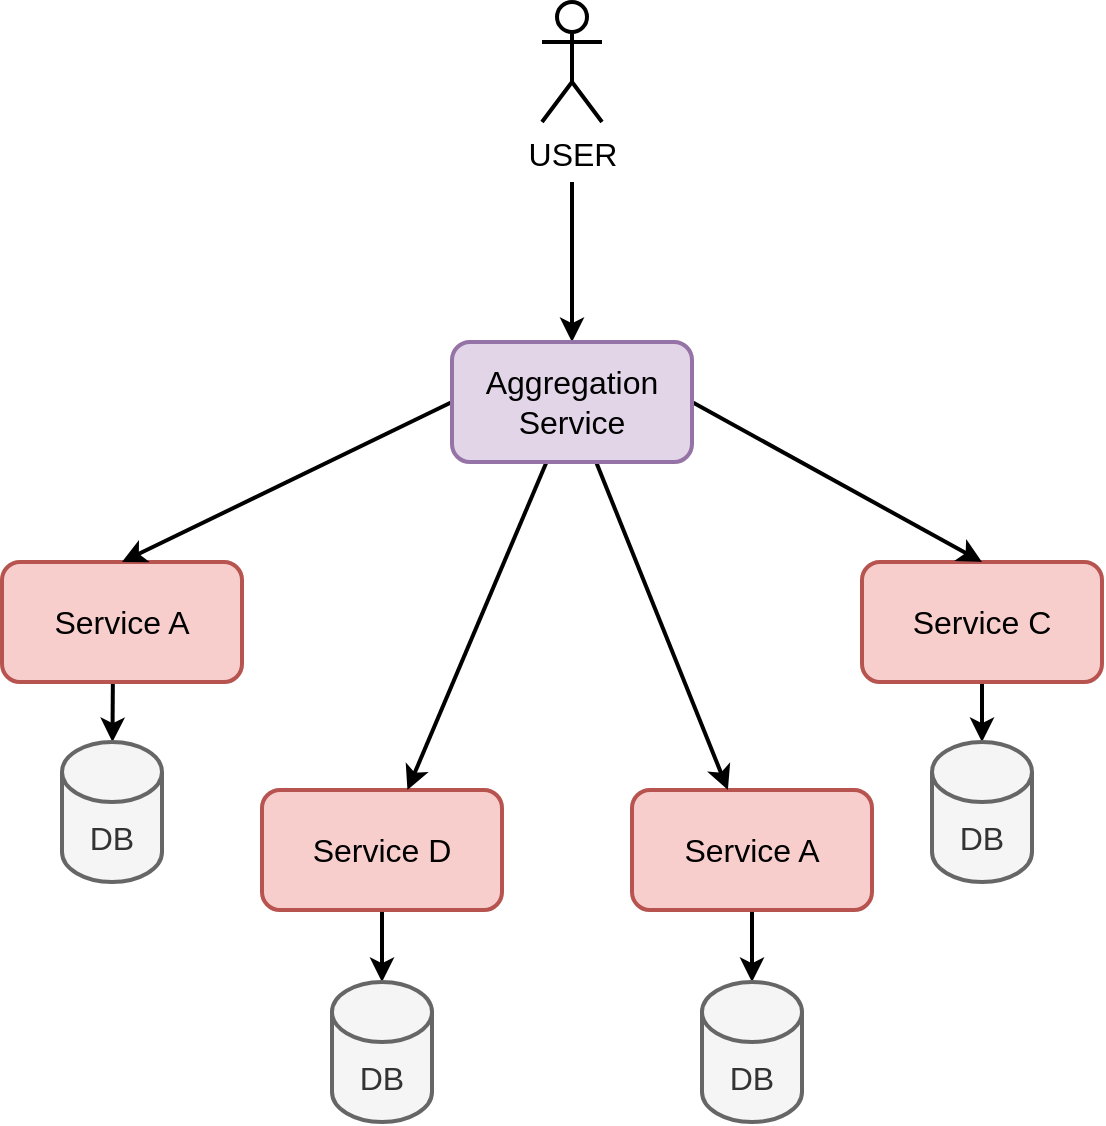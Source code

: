 <mxfile version="15.7.3" type="device"><diagram id="peNKE26jbBTR5VeB1MEw" name="Страница 1"><mxGraphModel dx="1566" dy="976" grid="1" gridSize="10" guides="1" tooltips="1" connect="1" arrows="1" fold="1" page="1" pageScale="1" pageWidth="1169" pageHeight="827" math="0" shadow="0"><root><mxCell id="0"/><mxCell id="1" parent="0"/><mxCell id="Lv8SmCUtzUtxi3Pe0tSC-11" style="edgeStyle=none;rounded=0;orthogonalLoop=1;jettySize=auto;html=1;entryX=0.5;entryY=0;entryDx=0;entryDy=0;fontSize=16;strokeWidth=2;" edge="1" parent="1" target="Lv8SmCUtzUtxi3Pe0tSC-6"><mxGeometry relative="1" as="geometry"><mxPoint x="495" y="110" as="sourcePoint"/></mxGeometry></mxCell><mxCell id="Lv8SmCUtzUtxi3Pe0tSC-1" value="&lt;font style=&quot;font-size: 16px&quot;&gt;USER&lt;/font&gt;" style="shape=umlActor;verticalLabelPosition=bottom;verticalAlign=top;html=1;outlineConnect=0;strokeWidth=2;" vertex="1" parent="1"><mxGeometry x="480" y="20" width="30" height="60" as="geometry"/></mxCell><mxCell id="Lv8SmCUtzUtxi3Pe0tSC-18" style="edgeStyle=none;rounded=0;orthogonalLoop=1;jettySize=auto;html=1;fontSize=16;strokeWidth=2;exitX=0.462;exitY=0.98;exitDx=0;exitDy=0;exitPerimeter=0;" edge="1" parent="1" source="Lv8SmCUtzUtxi3Pe0tSC-2" target="Lv8SmCUtzUtxi3Pe0tSC-12"><mxGeometry relative="1" as="geometry"/></mxCell><mxCell id="Lv8SmCUtzUtxi3Pe0tSC-2" value="Service A" style="rounded=1;whiteSpace=wrap;html=1;fontSize=16;strokeWidth=2;fillColor=#f8cecc;strokeColor=#b85450;" vertex="1" parent="1"><mxGeometry x="210" y="300" width="120" height="60" as="geometry"/></mxCell><mxCell id="Lv8SmCUtzUtxi3Pe0tSC-20" style="edgeStyle=none;rounded=0;orthogonalLoop=1;jettySize=auto;html=1;fontSize=16;strokeWidth=2;" edge="1" parent="1" source="Lv8SmCUtzUtxi3Pe0tSC-3" target="Lv8SmCUtzUtxi3Pe0tSC-14"><mxGeometry relative="1" as="geometry"/></mxCell><mxCell id="Lv8SmCUtzUtxi3Pe0tSC-3" value="Service A" style="rounded=1;whiteSpace=wrap;html=1;fontSize=16;strokeWidth=2;fillColor=#f8cecc;strokeColor=#b85450;" vertex="1" parent="1"><mxGeometry x="525" y="414" width="120" height="60" as="geometry"/></mxCell><mxCell id="Lv8SmCUtzUtxi3Pe0tSC-22" style="edgeStyle=none;rounded=0;orthogonalLoop=1;jettySize=auto;html=1;entryX=0.5;entryY=0;entryDx=0;entryDy=0;entryPerimeter=0;fontSize=16;strokeWidth=2;" edge="1" parent="1" source="Lv8SmCUtzUtxi3Pe0tSC-4" target="Lv8SmCUtzUtxi3Pe0tSC-15"><mxGeometry relative="1" as="geometry"/></mxCell><mxCell id="Lv8SmCUtzUtxi3Pe0tSC-4" value="Service C" style="rounded=1;whiteSpace=wrap;html=1;fontSize=16;strokeWidth=2;fillColor=#f8cecc;strokeColor=#b85450;" vertex="1" parent="1"><mxGeometry x="640" y="300" width="120" height="60" as="geometry"/></mxCell><mxCell id="Lv8SmCUtzUtxi3Pe0tSC-19" style="edgeStyle=none;rounded=0;orthogonalLoop=1;jettySize=auto;html=1;fontSize=16;strokeWidth=2;" edge="1" parent="1" source="Lv8SmCUtzUtxi3Pe0tSC-5" target="Lv8SmCUtzUtxi3Pe0tSC-13"><mxGeometry relative="1" as="geometry"/></mxCell><mxCell id="Lv8SmCUtzUtxi3Pe0tSC-5" value="Service D" style="rounded=1;whiteSpace=wrap;html=1;fontSize=16;strokeWidth=2;fillColor=#f8cecc;strokeColor=#b85450;" vertex="1" parent="1"><mxGeometry x="340" y="414" width="120" height="60" as="geometry"/></mxCell><mxCell id="Lv8SmCUtzUtxi3Pe0tSC-7" style="rounded=0;orthogonalLoop=1;jettySize=auto;html=1;fontSize=16;exitX=0;exitY=0.5;exitDx=0;exitDy=0;entryX=0.5;entryY=0;entryDx=0;entryDy=0;strokeWidth=2;" edge="1" parent="1" source="Lv8SmCUtzUtxi3Pe0tSC-6" target="Lv8SmCUtzUtxi3Pe0tSC-2"><mxGeometry relative="1" as="geometry"/></mxCell><mxCell id="Lv8SmCUtzUtxi3Pe0tSC-8" style="rounded=0;orthogonalLoop=1;jettySize=auto;html=1;fontSize=16;strokeWidth=2;" edge="1" parent="1" source="Lv8SmCUtzUtxi3Pe0tSC-6" target="Lv8SmCUtzUtxi3Pe0tSC-5"><mxGeometry relative="1" as="geometry"/></mxCell><mxCell id="Lv8SmCUtzUtxi3Pe0tSC-9" style="rounded=0;orthogonalLoop=1;jettySize=auto;html=1;fontSize=16;exitX=1;exitY=0.5;exitDx=0;exitDy=0;entryX=0.5;entryY=0;entryDx=0;entryDy=0;strokeWidth=2;" edge="1" parent="1" source="Lv8SmCUtzUtxi3Pe0tSC-6" target="Lv8SmCUtzUtxi3Pe0tSC-4"><mxGeometry relative="1" as="geometry"/></mxCell><mxCell id="Lv8SmCUtzUtxi3Pe0tSC-10" style="rounded=0;orthogonalLoop=1;jettySize=auto;html=1;fontSize=16;strokeWidth=2;" edge="1" parent="1" source="Lv8SmCUtzUtxi3Pe0tSC-6" target="Lv8SmCUtzUtxi3Pe0tSC-3"><mxGeometry relative="1" as="geometry"/></mxCell><mxCell id="Lv8SmCUtzUtxi3Pe0tSC-6" value="Aggregation Service" style="rounded=1;whiteSpace=wrap;html=1;fontSize=16;strokeWidth=2;fillColor=#e1d5e7;strokeColor=#9673a6;" vertex="1" parent="1"><mxGeometry x="435" y="190" width="120" height="60" as="geometry"/></mxCell><mxCell id="Lv8SmCUtzUtxi3Pe0tSC-12" value="DB" style="shape=cylinder3;whiteSpace=wrap;html=1;boundedLbl=1;backgroundOutline=1;size=15;fontSize=16;strokeWidth=2;fillColor=#f5f5f5;strokeColor=#666666;fontColor=#333333;" vertex="1" parent="1"><mxGeometry x="240" y="390" width="50" height="70" as="geometry"/></mxCell><mxCell id="Lv8SmCUtzUtxi3Pe0tSC-13" value="DB" style="shape=cylinder3;whiteSpace=wrap;html=1;boundedLbl=1;backgroundOutline=1;size=15;fontSize=16;strokeWidth=2;fillColor=#f5f5f5;strokeColor=#666666;fontColor=#333333;" vertex="1" parent="1"><mxGeometry x="375" y="510" width="50" height="70" as="geometry"/></mxCell><mxCell id="Lv8SmCUtzUtxi3Pe0tSC-14" value="DB" style="shape=cylinder3;whiteSpace=wrap;html=1;boundedLbl=1;backgroundOutline=1;size=15;fontSize=16;strokeWidth=2;fillColor=#f5f5f5;strokeColor=#666666;fontColor=#333333;" vertex="1" parent="1"><mxGeometry x="560" y="510" width="50" height="70" as="geometry"/></mxCell><mxCell id="Lv8SmCUtzUtxi3Pe0tSC-15" value="DB" style="shape=cylinder3;whiteSpace=wrap;html=1;boundedLbl=1;backgroundOutline=1;size=15;fontSize=16;strokeWidth=2;fillColor=#f5f5f5;strokeColor=#666666;fontColor=#333333;" vertex="1" parent="1"><mxGeometry x="675" y="390" width="50" height="70" as="geometry"/></mxCell></root></mxGraphModel></diagram></mxfile>